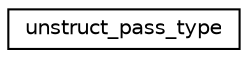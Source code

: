 digraph "Graphical Class Hierarchy"
{
 // INTERACTIVE_SVG=YES
 // LATEX_PDF_SIZE
  edge [fontname="Helvetica",fontsize="10",labelfontname="Helvetica",labelfontsize="10"];
  node [fontname="Helvetica",fontsize="10",shape=record];
  rankdir="LR";
  Node0 [label="unstruct_pass_type",height=0.2,width=0.4,color="black", fillcolor="white", style="filled",URL="$structmpp__domains__mod_1_1unstruct__pass__type.html",tooltip="Private type."];
}
